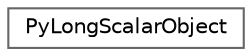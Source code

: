 digraph "Graphical Class Hierarchy"
{
 // LATEX_PDF_SIZE
  bgcolor="transparent";
  edge [fontname=Helvetica,fontsize=10,labelfontname=Helvetica,labelfontsize=10];
  node [fontname=Helvetica,fontsize=10,shape=box,height=0.2,width=0.4];
  rankdir="LR";
  Node0 [id="Node000000",label="PyLongScalarObject",height=0.2,width=0.4,color="grey40", fillcolor="white", style="filled",URL="$d6/d8f/structPyLongScalarObject.html",tooltip=" "];
}
